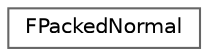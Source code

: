digraph "Graphical Class Hierarchy"
{
 // INTERACTIVE_SVG=YES
 // LATEX_PDF_SIZE
  bgcolor="transparent";
  edge [fontname=Helvetica,fontsize=10,labelfontname=Helvetica,labelfontsize=10];
  node [fontname=Helvetica,fontsize=10,shape=box,height=0.2,width=0.4];
  rankdir="LR";
  Node0 [id="Node000000",label="FPackedNormal",height=0.2,width=0.4,color="grey40", fillcolor="white", style="filled",URL="$dd/d53/structFPackedNormal.html",tooltip="A normal vector, quantized and packed into 32-bits."];
}

